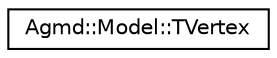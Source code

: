 digraph "Graphical Class Hierarchy"
{
  edge [fontname="Helvetica",fontsize="10",labelfontname="Helvetica",labelfontsize="10"];
  node [fontname="Helvetica",fontsize="10",shape=record];
  rankdir="LR";
  Node1 [label="Agmd::Model::TVertex",height=0.2,width=0.4,color="black", fillcolor="white", style="filled",URL="$struct_agmd_1_1_model_1_1_t_vertex.html"];
}
